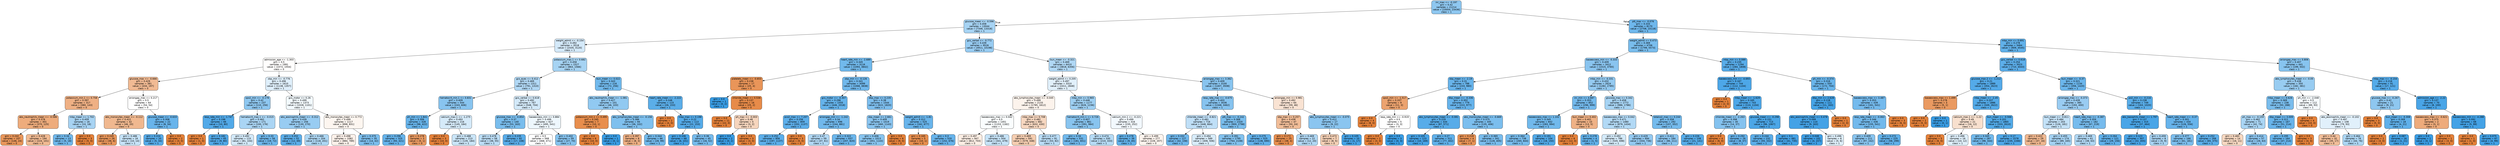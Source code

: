 digraph Tree {
node [shape=box, style="filled, rounded", color="black", fontname="helvetica"] ;
edge [fontname="helvetica"] ;
0 [label="inr_max <= -0.197\ngini = 0.42\nsamples = 21214\nvalue = [10054, 23436]\nclass = 1", fillcolor="#8ec7f0"] ;
1 [label="glucose_mean <= -0.596\ngini = 0.458\nsamples = 13044\nvalue = [7346, 13318]\nclass = 1", fillcolor="#a6d3f3"] ;
0 -> 1 [labeldistance=2.5, labelangle=45, headlabel="True"] ;
2 [label="weight_admit <= -0.154\ngini = 0.492\nsamples = 3518\nvalue = [2435, 3120]\nclass = 1", fillcolor="#d4e9f9"] ;
1 -> 2 ;
3 [label="admission_age <= -1.303\ngini = 0.5\nsamples = 1991\nvalue = [1572, 1554]\nclass = 0", fillcolor="#fffefd"] ;
2 -> 3 ;
4 [label="glucose_max <= -0.666\ngini = 0.429\nsamples = 381\nvalue = [434, 197]\nclass = 0", fillcolor="#f1ba93"] ;
3 -> 4 ;
5 [label="potassium_min.1 <= 0.758\ngini = 0.397\nsamples = 317\nvalue = [380, 143]\nclass = 0", fillcolor="#efb084"] ;
4 -> 5 ;
6 [label="abs_neutrophils_mean <= -0.586\ngini = 0.378\nsamples = 301\nvalue = [370, 125]\nclass = 0", fillcolor="#eeac7c"] ;
5 -> 6 ;
7 [label="gini = 0.242\nsamples = 107\nvalue = [146, 24]\nclass = 0", fillcolor="#e9965a"] ;
6 -> 7 ;
8 [label="gini = 0.428\nsamples = 194\nvalue = [224, 101]\nclass = 0", fillcolor="#f1ba92"] ;
6 -> 8 ;
9 [label="mbp_mean <= 1.702\ngini = 0.459\nsamples = 16\nvalue = [10, 18]\nclass = 1", fillcolor="#a7d3f3"] ;
5 -> 9 ;
10 [label="gini = 0.34\nsamples = 13\nvalue = [5, 18]\nclass = 1", fillcolor="#70b8ec"] ;
9 -> 10 ;
11 [label="gini = 0.0\nsamples = 3\nvalue = [5, 0]\nclass = 0", fillcolor="#e58139"] ;
9 -> 11 ;
12 [label="aniongap_max <= 0.217\ngini = 0.5\nsamples = 64\nvalue = [54, 54]\nclass = 0", fillcolor="#ffffff"] ;
4 -> 12 ;
13 [label="abs_monocytes_mean <= -0.112\ngini = 0.422\nsamples = 42\nvalue = [46, 20]\nclass = 0", fillcolor="#f0b88f"] ;
12 -> 13 ;
14 [label="gini = 0.245\nsamples = 26\nvalue = [36, 6]\nclass = 0", fillcolor="#e9965a"] ;
13 -> 14 ;
15 [label="gini = 0.486\nsamples = 16\nvalue = [10, 14]\nclass = 1", fillcolor="#c6e3f8"] ;
13 -> 15 ;
16 [label="glucose_mean <= -0.633\ngini = 0.308\nsamples = 22\nvalue = [8, 34]\nclass = 1", fillcolor="#68b4eb"] ;
12 -> 16 ;
17 [label="gini = 0.224\nsamples = 20\nvalue = [5, 34]\nclass = 1", fillcolor="#56abe9"] ;
16 -> 17 ;
18 [label="gini = 0.0\nsamples = 2\nvalue = [3, 0]\nclass = 0", fillcolor="#e58139"] ;
16 -> 18 ;
19 [label="sbp_min <= -0.776\ngini = 0.496\nsamples = 1610\nvalue = [1138, 1357]\nclass = 1", fillcolor="#dfeffb"] ;
3 -> 19 ;
20 [label="spo2_min <= -0.178\ngini = 0.42\nsamples = 237\nvalue = [110, 256]\nclass = 1", fillcolor="#8ec7f0"] ;
19 -> 20 ;
21 [label="resp_rate_min <= -1.747\ngini = 0.198\nsamples = 66\nvalue = [10, 80]\nclass = 1", fillcolor="#52a9e8"] ;
20 -> 21 ;
22 [label="gini = 0.0\nsamples = 1\nvalue = [1, 0]\nclass = 0", fillcolor="#e58139"] ;
21 -> 22 ;
23 [label="gini = 0.182\nsamples = 65\nvalue = [9, 80]\nclass = 1", fillcolor="#4fa8e8"] ;
21 -> 23 ;
24 [label="hematocrit_max.1 <= -0.015\ngini = 0.462\nsamples = 171\nvalue = [100, 176]\nclass = 1", fillcolor="#aad5f4"] ;
20 -> 24 ;
25 [label="gini = 0.492\nsamples = 115\nvalue = [81, 104]\nclass = 1", fillcolor="#d3e9f9"] ;
24 -> 25 ;
26 [label="gini = 0.33\nsamples = 56\nvalue = [19, 72]\nclass = 1", fillcolor="#6db7ec"] ;
24 -> 26 ;
27 [label="gcs_motor <= 0.26\ngini = 0.499\nsamples = 1373\nvalue = [1028, 1101]\nclass = 1", fillcolor="#f2f9fd"] ;
19 -> 27 ;
28 [label="abs_eosinophils_mean <= -0.312\ngini = 0.439\nsamples = 256\nvalue = [130, 270]\nclass = 1", fillcolor="#98ccf2"] ;
27 -> 28 ;
29 [label="gini = 0.252\nsamples = 52\nvalue = [12, 69]\nclass = 1", fillcolor="#5baeea"] ;
28 -> 29 ;
30 [label="gini = 0.466\nsamples = 204\nvalue = [118, 201]\nclass = 1", fillcolor="#add7f4"] ;
28 -> 30 ;
31 [label="abs_monocytes_mean <= 0.772\ngini = 0.499\nsamples = 1117\nvalue = [898, 831]\nclass = 0", fillcolor="#fdf6f0"] ;
27 -> 31 ;
32 [label="gini = 0.498\nsamples = 1082\nvalue = [884, 789]\nclass = 0", fillcolor="#fcf1ea"] ;
31 -> 32 ;
33 [label="gini = 0.375\nsamples = 35\nvalue = [14, 42]\nclass = 1", fillcolor="#7bbeee"] ;
31 -> 33 ;
34 [label="potassium_max.1 <= 0.682\ngini = 0.458\nsamples = 1527\nvalue = [863, 1566]\nclass = 1", fillcolor="#a6d3f3"] ;
2 -> 34 ;
35 [label="gcs_eyes <= 0.412\ngini = 0.469\nsamples = 1311\nvalue = [791, 1310]\nclass = 1", fillcolor="#b1d8f5"] ;
34 -> 35 ;
36 [label="hematocrit_min.1 <= 0.831\ngini = 0.409\nsamples = 544\nvalue = [243, 606]\nclass = 1", fillcolor="#88c4ef"] ;
35 -> 36 ;
37 [label="ph_min <= 1.841\ngini = 0.306\nsamples = 328\nvalue = [98, 422]\nclass = 1", fillcolor="#67b4eb"] ;
36 -> 37 ;
38 [label="gini = 0.296\nsamples = 325\nvalue = [93, 421]\nclass = 1", fillcolor="#65b3eb"] ;
37 -> 38 ;
39 [label="gini = 0.278\nsamples = 3\nvalue = [5, 1]\nclass = 0", fillcolor="#ea9a61"] ;
37 -> 39 ;
40 [label="calcium_max.1 <= -1.275\ngini = 0.493\nsamples = 216\nvalue = [145, 184]\nclass = 1", fillcolor="#d5eaf9"] ;
36 -> 40 ;
41 [label="gini = 0.0\nsamples = 3\nvalue = [10, 0]\nclass = 0", fillcolor="#e58139"] ;
40 -> 41 ;
42 [label="gini = 0.488\nsamples = 213\nvalue = [135, 184]\nclass = 1", fillcolor="#cae5f8"] ;
40 -> 42 ;
43 [label="gcs_verbal <= 0.618\ngini = 0.492\nsamples = 767\nvalue = [548, 704]\nclass = 1", fillcolor="#d3e9f9"] ;
35 -> 43 ;
44 [label="glucose_max <= -0.854\ngini = 0.37\nsamples = 140\nvalue = [53, 163]\nclass = 1", fillcolor="#79bded"] ;
43 -> 44 ;
45 [label="gini = 0.478\nsamples = 58\nvalue = [36, 55]\nclass = 1", fillcolor="#bbddf6"] ;
44 -> 45 ;
46 [label="gini = 0.235\nsamples = 82\nvalue = [17, 108]\nclass = 1", fillcolor="#58ace9"] ;
44 -> 46 ;
47 [label="baseexcess_min <= 0.884\ngini = 0.499\nsamples = 627\nvalue = [495, 541]\nclass = 1", fillcolor="#eef7fd"] ;
43 -> 47 ;
48 [label="gini = 0.5\nsamples = 568\nvalue = [468, 471]\nclass = 1", fillcolor="#fefeff"] ;
47 -> 48 ;
49 [label="gini = 0.402\nsamples = 59\nvalue = [27, 70]\nclass = 1", fillcolor="#85c3ef"] ;
47 -> 49 ;
50 [label="bun_mean <= 0.022\ngini = 0.343\nsamples = 216\nvalue = [72, 256]\nclass = 1", fillcolor="#71b9ec"] ;
34 -> 50 ;
51 [label="abs_neutrophils_mean <= -1.081\ngini = 0.427\nsamples = 101\nvalue = [46, 103]\nclass = 1", fillcolor="#91c9f1"] ;
50 -> 51 ;
52 [label="potassium_min.1 <= 0.495\ngini = 0.165\nsamples = 7\nvalue = [10, 1]\nclass = 0", fillcolor="#e88e4d"] ;
51 -> 52 ;
53 [label="gini = 0.0\nsamples = 6\nvalue = [10, 0]\nclass = 0", fillcolor="#e58139"] ;
52 -> 53 ;
54 [label="gini = 0.0\nsamples = 1\nvalue = [0, 1]\nclass = 1", fillcolor="#399de5"] ;
52 -> 54 ;
55 [label="abs_lymphocytes_mean <= -0.156\ngini = 0.386\nsamples = 94\nvalue = [36, 102]\nclass = 1", fillcolor="#7fc0ee"] ;
51 -> 55 ;
56 [label="gini = 0.397\nsamples = 8\nvalue = [8, 3]\nclass = 0", fillcolor="#efb083"] ;
55 -> 56 ;
57 [label="gini = 0.344\nsamples = 86\nvalue = [28, 99]\nclass = 1", fillcolor="#71b9ec"] ;
55 -> 57 ;
58 [label="heart_rate_mean <= -2.222\ngini = 0.248\nsamples = 115\nvalue = [26, 153]\nclass = 1", fillcolor="#5baee9"] ;
50 -> 58 ;
59 [label="gini = 0.0\nsamples = 2\nvalue = [4, 0]\nclass = 0", fillcolor="#e58139"] ;
58 -> 59 ;
60 [label="mbp_max <= 0.198\ngini = 0.22\nsamples = 113\nvalue = [22, 153]\nclass = 1", fillcolor="#55abe9"] ;
58 -> 60 ;
61 [label="gini = 0.106\nsamples = 68\nvalue = [6, 101]\nclass = 1", fillcolor="#45a3e7"] ;
60 -> 61 ;
62 [label="gini = 0.36\nsamples = 45\nvalue = [16, 52]\nclass = 1", fillcolor="#76bbed"] ;
60 -> 62 ;
63 [label="gcs_verbal <= -0.772\ngini = 0.439\nsamples = 9526\nvalue = [4911, 10198]\nclass = 1", fillcolor="#98ccf2"] ;
1 -> 63 ;
64 [label="heart_rate_min <= -2.689\ngini = 0.345\nsamples = 3116\nvalue = [1093, 3842]\nclass = 1", fillcolor="#71b9ec"] ;
63 -> 64 ;
65 [label="platelets_mean <= -0.653\ngini = 0.238\nsamples = 17\nvalue = [25, 4]\nclass = 0", fillcolor="#e99559"] ;
64 -> 65 ;
66 [label="gini = 0.0\nsamples = 1\nvalue = [0, 2]\nclass = 1", fillcolor="#399de5"] ;
65 -> 66 ;
67 [label="chloride_mean <= 0.536\ngini = 0.137\nsamples = 16\nvalue = [25, 2]\nclass = 0", fillcolor="#e78b49"] ;
65 -> 67 ;
68 [label="gini = 0.0\nsamples = 11\nvalue = [22, 0]\nclass = 0", fillcolor="#e58139"] ;
67 -> 68 ;
69 [label="ph_max <= -0.003\ngini = 0.48\nsamples = 5\nvalue = [3, 2]\nclass = 0", fillcolor="#f6d5bd"] ;
67 -> 69 ;
70 [label="gini = 0.0\nsamples = 2\nvalue = [0, 2]\nclass = 1", fillcolor="#399de5"] ;
69 -> 70 ;
71 [label="gini = 0.0\nsamples = 3\nvalue = [3, 0]\nclass = 0", fillcolor="#e58139"] ;
69 -> 71 ;
72 [label="sbp_min <= -0.126\ngini = 0.341\nsamples = 3099\nvalue = [1068, 3838]\nclass = 1", fillcolor="#70b8ec"] ;
64 -> 72 ;
73 [label="gcs_motor <= -0.307\ngini = 0.296\nsamples = 1555\nvalue = [446, 2018]\nclass = 1", fillcolor="#65b3eb"] ;
72 -> 73 ;
74 [label="pco2_max <= 7.207\ngini = 0.256\nsamples = 859\nvalue = [202, 1137]\nclass = 1", fillcolor="#5caeea"] ;
73 -> 74 ;
75 [label="gini = 0.252\nsamples = 856\nvalue = [197, 1137]\nclass = 1", fillcolor="#5baeea"] ;
74 -> 75 ;
76 [label="gini = 0.0\nsamples = 3\nvalue = [5, 0]\nclass = 0", fillcolor="#e58139"] ;
74 -> 76 ;
77 [label="aniongap_min <= -1.242\ngini = 0.34\nsamples = 696\nvalue = [244, 881]\nclass = 1", fillcolor="#70b8ec"] ;
73 -> 77 ;
78 [label="gini = 0.47\nsamples = 59\nvalue = [37, 61]\nclass = 1", fillcolor="#b1d8f5"] ;
77 -> 78 ;
79 [label="gini = 0.322\nsamples = 637\nvalue = [207, 820]\nclass = 1", fillcolor="#6bb6ec"] ;
77 -> 79 ;
80 [label="dbp_max <= 0.235\ngini = 0.38\nsamples = 1544\nvalue = [622, 1820]\nclass = 1", fillcolor="#7dbeee"] ;
72 -> 80 ;
81 [label="sbp_mean <= 2.661\ngini = 0.409\nsamples = 1019\nvalue = [460, 1143]\nclass = 1", fillcolor="#89c4ef"] ;
80 -> 81 ;
82 [label="gini = 0.406\nsamples = 1013\nvalue = [451, 1143]\nclass = 1", fillcolor="#87c4ef"] ;
81 -> 82 ;
83 [label="gini = 0.0\nsamples = 6\nvalue = [9, 0]\nclass = 0", fillcolor="#e58139"] ;
81 -> 83 ;
84 [label="weight_admit <= -1.81\ngini = 0.312\nsamples = 525\nvalue = [162, 677]\nclass = 1", fillcolor="#68b4eb"] ;
80 -> 84 ;
85 [label="gini = 0.165\nsamples = 5\nvalue = [10, 1]\nclass = 0", fillcolor="#e88e4d"] ;
84 -> 85 ;
86 [label="gini = 0.3\nsamples = 520\nvalue = [152, 676]\nclass = 1", fillcolor="#66b3eb"] ;
84 -> 86 ;
87 [label="bun_mean <= -0.321\ngini = 0.469\nsamples = 6410\nvalue = [3818, 6356]\nclass = 1", fillcolor="#b0d8f5"] ;
63 -> 87 ;
88 [label="weight_admit <= 0.205\ngini = 0.497\nsamples = 3310\nvalue = [2411, 2848]\nclass = 1", fillcolor="#e1f0fb"] ;
87 -> 88 ;
89 [label="abs_lymphocytes_mean <= -0.045\ngini = 0.499\nsamples = 2133\nvalue = [1785, 1612]\nclass = 0", fillcolor="#fcf3ec"] ;
88 -> 89 ;
90 [label="baseexcess_max <= 0.042\ngini = 0.5\nsamples = 1451\nvalue = [1153, 1182]\nclass = 1", fillcolor="#fafdfe"] ;
89 -> 90 ;
91 [label="gini = 0.497\nsamples = 947\nvalue = [812, 703]\nclass = 0", fillcolor="#fceee4"] ;
90 -> 91 ;
92 [label="gini = 0.486\nsamples = 504\nvalue = [341, 479]\nclass = 1", fillcolor="#c6e3f8"] ;
90 -> 92 ;
93 [label="mbp_max <= 0.708\ngini = 0.482\nsamples = 682\nvalue = [632, 430]\nclass = 0", fillcolor="#f7d7c0"] ;
89 -> 93 ;
94 [label="gini = 0.469\nsamples = 591\nvalue = [579, 348]\nclass = 0", fillcolor="#f5cdb0"] ;
93 -> 94 ;
95 [label="gini = 0.477\nsamples = 91\nvalue = [53, 82]\nclass = 1", fillcolor="#b9dcf6"] ;
93 -> 95 ;
96 [label="mbp_min <= 0.965\ngini = 0.446\nsamples = 1177\nvalue = [626, 1236]\nclass = 1", fillcolor="#9dcff2"] ;
88 -> 96 ;
97 [label="hematocrit_min.1 <= 0.726\ngini = 0.407\nsamples = 861\nvalue = [391, 984]\nclass = 1", fillcolor="#88c4ef"] ;
96 -> 97 ;
98 [label="gini = 0.34\nsamples = 531\nvalue = [181, 651]\nclass = 1", fillcolor="#70b8ec"] ;
97 -> 98 ;
99 [label="gini = 0.474\nsamples = 330\nvalue = [210, 333]\nclass = 1", fillcolor="#b6dbf5"] ;
97 -> 99 ;
100 [label="calcium_min.1 <= -0.221\ngini = 0.499\nsamples = 316\nvalue = [235, 252]\nclass = 1", fillcolor="#f2f8fd"] ;
96 -> 100 ;
101 [label="gini = 0.278\nsamples = 39\nvalue = [9, 45]\nclass = 1", fillcolor="#61b1ea"] ;
100 -> 101 ;
102 [label="gini = 0.499\nsamples = 277\nvalue = [226, 207]\nclass = 0", fillcolor="#fdf4ee"] ;
100 -> 102 ;
103 [label="aniongap_max <= 3.362\ngini = 0.409\nsamples = 3100\nvalue = [1407, 3508]\nclass = 1", fillcolor="#88c4ef"] ;
87 -> 103 ;
104 [label="resp_rate_max <= -0.675\ngini = 0.403\nsamples = 3036\nvalue = [1348, 3462]\nclass = 1", fillcolor="#86c3ef"] ;
103 -> 104 ;
105 [label="chloride_mean <= -0.821\ngini = 0.481\nsamples = 716\nvalue = [448, 664]\nclass = 1", fillcolor="#bfdff7"] ;
104 -> 105 ;
106 [label="gini = 0.332\nsamples = 127\nvalue = [42, 158]\nclass = 1", fillcolor="#6eb7ec"] ;
105 -> 106 ;
107 [label="gini = 0.494\nsamples = 589\nvalue = [406, 506]\nclass = 1", fillcolor="#d8ecfa"] ;
105 -> 107 ;
108 [label="ptt_max <= -0.242\ngini = 0.368\nsamples = 2320\nvalue = [900, 2798]\nclass = 1", fillcolor="#79bded"] ;
104 -> 108 ;
109 [label="gini = 0.391\nsamples = 1795\nvalue = [764, 2108]\nclass = 1", fillcolor="#81c1ee"] ;
108 -> 109 ;
110 [label="gini = 0.275\nsamples = 525\nvalue = [136, 690]\nclass = 1", fillcolor="#60b0ea"] ;
108 -> 110 ;
111 [label="aniongap_min <= 0.981\ngini = 0.492\nsamples = 64\nvalue = [59, 46]\nclass = 0", fillcolor="#f9e3d3"] ;
103 -> 111 ;
112 [label="sbp_max <= 0.257\ngini = 0.438\nsamples = 47\nvalue = [50, 24]\nclass = 0", fillcolor="#f1bd98"] ;
111 -> 112 ;
113 [label="gini = 0.172\nsamples = 25\nvalue = [38, 4]\nclass = 0", fillcolor="#e88e4e"] ;
112 -> 113 ;
114 [label="gini = 0.469\nsamples = 22\nvalue = [12, 20]\nclass = 1", fillcolor="#b0d8f5"] ;
112 -> 114 ;
115 [label="abs_lymphocytes_mean <= -0.075\ngini = 0.412\nsamples = 17\nvalue = [9, 22]\nclass = 1", fillcolor="#8ac5f0"] ;
111 -> 115 ;
116 [label="gini = 0.473\nsamples = 7\nvalue = [8, 5]\nclass = 0", fillcolor="#f5d0b5"] ;
115 -> 116 ;
117 [label="gini = 0.105\nsamples = 10\nvalue = [1, 17]\nclass = 1", fillcolor="#45a3e7"] ;
115 -> 117 ;
118 [label="ptt_max <= -0.076\ngini = 0.333\nsamples = 8170\nvalue = [2708, 10118]\nclass = 1", fillcolor="#6eb7ec"] ;
0 -> 118 [labeldistance=2.5, labelangle=-45, headlabel="False"] ;
119 [label="weight_admit <= 0.473\ngini = 0.369\nsamples = 4706\nvalue = [1799, 5573]\nclass = 1", fillcolor="#79bded"] ;
118 -> 119 ;
120 [label="baseexcess_min <= -0.333\ngini = 0.409\nsamples = 3412\nvalue = [1515, 3765]\nclass = 1", fillcolor="#89c4ef"] ;
119 -> 120 ;
121 [label="sbp_mean <= -2.19\ngini = 0.31\nsamples = 788\nvalue = [233, 980]\nclass = 1", fillcolor="#68b4eb"] ;
120 -> 121 ;
122 [label="spo2_min <= -1.517\ngini = 0.337\nsamples = 9\nvalue = [11, 3]\nclass = 0", fillcolor="#eca36f"] ;
121 -> 122 ;
123 [label="gini = 0.0\nsamples = 4\nvalue = [8, 0]\nclass = 0", fillcolor="#e58139"] ;
122 -> 123 ;
124 [label="resp_rate_min <= -0.919\ngini = 0.5\nsamples = 5\nvalue = [3, 3]\nclass = 0", fillcolor="#ffffff"] ;
122 -> 124 ;
125 [label="gini = 0.0\nsamples = 2\nvalue = [3, 0]\nclass = 0", fillcolor="#e58139"] ;
124 -> 125 ;
126 [label="gini = 0.0\nsamples = 3\nvalue = [0, 3]\nclass = 1", fillcolor="#399de5"] ;
124 -> 126 ;
127 [label="dbp_mean <= -0.336\ngini = 0.302\nsamples = 779\nvalue = [222, 977]\nclass = 1", fillcolor="#66b3eb"] ;
121 -> 127 ;
128 [label="abs_lymphocytes_mean <= -0.081\ngini = 0.229\nsamples = 434\nvalue = [87, 571]\nclass = 1", fillcolor="#57ace9"] ;
127 -> 128 ;
129 [label="gini = 0.105\nsamples = 123\nvalue = [10, 169]\nclass = 1", fillcolor="#45a3e7"] ;
128 -> 129 ;
130 [label="gini = 0.27\nsamples = 311\nvalue = [77, 402]\nclass = 1", fillcolor="#5fb0ea"] ;
128 -> 130 ;
131 [label="abs_monocytes_mean <= -0.669\ngini = 0.375\nsamples = 345\nvalue = [135, 406]\nclass = 1", fillcolor="#7bbeee"] ;
127 -> 131 ;
132 [label="gini = 0.219\nsamples = 4\nvalue = [7, 1]\nclass = 0", fillcolor="#e99355"] ;
131 -> 132 ;
133 [label="gini = 0.365\nsamples = 341\nvalue = [128, 405]\nclass = 1", fillcolor="#78bced"] ;
131 -> 133 ;
134 [label="mbp_min <= -0.331\ngini = 0.432\nsamples = 2624\nvalue = [1282, 2785]\nclass = 1", fillcolor="#94caf1"] ;
120 -> 134 ;
135 [label="inr_min <= 4.687\ngini = 0.353\nsamples = 852\nvalue = [296, 999]\nclass = 1", fillcolor="#74baed"] ;
134 -> 135 ;
136 [label="baseexcess_max <= 1.102\ngini = 0.345\nsamples = 842\nvalue = [283, 994]\nclass = 1", fillcolor="#71b9ec"] ;
135 -> 136 ;
137 [label="gini = 0.364\nsamples = 738\nvalue = [265, 844]\nclass = 1", fillcolor="#77bced"] ;
136 -> 137 ;
138 [label="gini = 0.191\nsamples = 104\nvalue = [18, 150]\nclass = 1", fillcolor="#51a9e8"] ;
136 -> 138 ;
139 [label="bun_mean <= 0.402\ngini = 0.401\nsamples = 10\nvalue = [13, 5]\nclass = 0", fillcolor="#efb185"] ;
135 -> 139 ;
140 [label="gini = 0.0\nsamples = 6\nvalue = [12, 0]\nclass = 0", fillcolor="#e58139"] ;
139 -> 140 ;
141 [label="gini = 0.278\nsamples = 4\nvalue = [1, 5]\nclass = 1", fillcolor="#61b1ea"] ;
139 -> 141 ;
142 [label="glucose_max <= 0.342\ngini = 0.458\nsamples = 1772\nvalue = [986, 1786]\nclass = 1", fillcolor="#a6d3f3"] ;
134 -> 142 ;
143 [label="baseexcess_max <= 0.042\ngini = 0.471\nsamples = 1480\nvalue = [879, 1434]\nclass = 1", fillcolor="#b2d9f5"] ;
142 -> 143 ;
144 [label="gini = 0.492\nsamples = 786\nvalue = [545, 698]\nclass = 1", fillcolor="#d4eaf9"] ;
143 -> 144 ;
145 [label="gini = 0.429\nsamples = 694\nvalue = [334, 736]\nclass = 1", fillcolor="#93c9f1"] ;
143 -> 145 ;
146 [label="totalco2_max <= 0.244\ngini = 0.358\nsamples = 292\nvalue = [107, 352]\nclass = 1", fillcolor="#75bbed"] ;
142 -> 146 ;
147 [label="gini = 0.411\nsamples = 184\nvalue = [86, 211]\nclass = 1", fillcolor="#8ac5f0"] ;
146 -> 147 ;
148 [label="gini = 0.226\nsamples = 108\nvalue = [21, 141]\nclass = 1", fillcolor="#56ace9"] ;
146 -> 148 ;
149 [label="mbp_min <= 0.089\ngini = 0.235\nsamples = 1294\nvalue = [284, 1808]\nclass = 1", fillcolor="#58ace9"] ;
119 -> 149 ;
150 [label="baseexcess_min <= -4.693\ngini = 0.167\nsamples = 744\nvalue = [112, 1104]\nclass = 1", fillcolor="#4da7e8"] ;
149 -> 150 ;
151 [label="gini = 0.0\nsamples = 1\nvalue = [2, 0]\nclass = 0", fillcolor="#e58139"] ;
150 -> 151 ;
152 [label="mbp_mean <= -1.629\ngini = 0.165\nsamples = 743\nvalue = [110, 1104]\nclass = 1", fillcolor="#4da7e8"] ;
150 -> 152 ;
153 [label="chloride_mean <= -2.263\ngini = 0.398\nsamples = 30\nvalue = [14, 37]\nclass = 1", fillcolor="#84c2ef"] ;
152 -> 153 ;
154 [label="gini = 0.0\nsamples = 4\nvalue = [6, 0]\nclass = 0", fillcolor="#e58139"] ;
153 -> 154 ;
155 [label="gini = 0.292\nsamples = 26\nvalue = [8, 37]\nclass = 1", fillcolor="#64b2eb"] ;
153 -> 155 ;
156 [label="glucose_mean <= -0.298\ngini = 0.151\nsamples = 713\nvalue = [96, 1067]\nclass = 1", fillcolor="#4ba6e7"] ;
152 -> 156 ;
157 [label="gini = 0.244\nsamples = 232\nvalue = [55, 332]\nclass = 1", fillcolor="#5aade9"] ;
156 -> 157 ;
158 [label="gini = 0.1\nsamples = 481\nvalue = [41, 735]\nclass = 1", fillcolor="#44a2e6"] ;
156 -> 158 ;
159 [label="ph_min <= -0.374\ngini = 0.316\nsamples = 550\nvalue = [172, 704]\nclass = 1", fillcolor="#69b5eb"] ;
149 -> 159 ;
160 [label="dbp_min <= 2.628\ngini = 0.118\nsamples = 111\nvalue = [11, 163]\nclass = 1", fillcolor="#46a4e7"] ;
159 -> 160 ;
161 [label="abs_eosinophils_mean <= 0.478\ngini = 0.099\nsamples = 110\nvalue = [9, 163]\nclass = 1", fillcolor="#44a2e6"] ;
160 -> 161 ;
162 [label="gini = 0.048\nsamples = 102\nvalue = [4, 157]\nclass = 1", fillcolor="#3e9fe6"] ;
161 -> 162 ;
163 [label="gini = 0.496\nsamples = 8\nvalue = [5, 6]\nclass = 1", fillcolor="#deeffb"] ;
161 -> 163 ;
164 [label="gini = 0.0\nsamples = 1\nvalue = [2, 0]\nclass = 0", fillcolor="#e58139"] ;
160 -> 164 ;
165 [label="baseexcess_max <= 3.487\ngini = 0.353\nsamples = 439\nvalue = [161, 541]\nclass = 1", fillcolor="#74baed"] ;
159 -> 165 ;
166 [label="resp_rate_mean <= -0.063\ngini = 0.346\nsamples = 436\nvalue = [155, 541]\nclass = 1", fillcolor="#72b9ec"] ;
165 -> 166 ;
167 [label="gini = 0.409\nsamples = 211\nvalue = [97, 242]\nclass = 1", fillcolor="#88c4ef"] ;
166 -> 167 ;
168 [label="gini = 0.272\nsamples = 225\nvalue = [58, 299]\nclass = 1", fillcolor="#5fb0ea"] ;
166 -> 168 ;
169 [label="gini = 0.0\nsamples = 3\nvalue = [6, 0]\nclass = 0", fillcolor="#e58139"] ;
165 -> 169 ;
170 [label="mbp_min <= 0.691\ngini = 0.278\nsamples = 3464\nvalue = [909, 4545]\nclass = 1", fillcolor="#61b1ea"] ;
118 -> 170 ;
171 [label="gcs_verbal <= 0.618\ngini = 0.254\nsamples = 3023\nvalue = [710, 4043]\nclass = 1", fillcolor="#5caeea"] ;
170 -> 171 ;
172 [label="glucose_max.2 <= -1.212\ngini = 0.21\nsamples = 1889\nvalue = [354, 2623]\nclass = 1", fillcolor="#54aae9"] ;
171 -> 172 ;
173 [label="baseexcess_max <= 1.499\ngini = 0.278\nsamples = 3\nvalue = [5, 1]\nclass = 0", fillcolor="#ea9a61"] ;
172 -> 173 ;
174 [label="gini = 0.0\nsamples = 2\nvalue = [5, 0]\nclass = 0", fillcolor="#e58139"] ;
173 -> 174 ;
175 [label="gini = 0.0\nsamples = 1\nvalue = [0, 1]\nclass = 1", fillcolor="#399de5"] ;
173 -> 175 ;
176 [label="mbp_mean <= -2.45\ngini = 0.207\nsamples = 1886\nvalue = [349, 2622]\nclass = 1", fillcolor="#53aae8"] ;
172 -> 176 ;
177 [label="calcium_max.1 <= -1.22\ngini = 0.49\nsamples = 21\nvalue = [16, 12]\nclass = 0", fillcolor="#f8e0ce"] ;
176 -> 177 ;
178 [label="gini = 0.0\nsamples = 5\nvalue = [6, 0]\nclass = 0", fillcolor="#e58139"] ;
177 -> 178 ;
179 [label="gini = 0.496\nsamples = 16\nvalue = [10, 12]\nclass = 1", fillcolor="#deeffb"] ;
177 -> 179 ;
180 [label="bun_mean <= -0.566\ngini = 0.201\nsamples = 1865\nvalue = [333, 2610]\nclass = 1", fillcolor="#52aae8"] ;
176 -> 180 ;
181 [label="gini = 0.345\nsamples = 287\nvalue = [98, 344]\nclass = 1", fillcolor="#71b9ec"] ;
180 -> 181 ;
182 [label="gini = 0.17\nsamples = 1578\nvalue = [235, 2266]\nclass = 1", fillcolor="#4ea7e8"] ;
180 -> 182 ;
183 [label="bun_mean <= -0.37\ngini = 0.321\nsamples = 1134\nvalue = [356, 1420]\nclass = 1", fillcolor="#6bb6ec"] ;
171 -> 183 ;
184 [label="aniongap_max <= -0.373\ngini = 0.439\nsamples = 385\nvalue = [193, 400]\nclass = 1", fillcolor="#99ccf2"] ;
183 -> 184 ;
185 [label="bun_mean <= -0.811\ngini = 0.484\nsamples = 203\nvalue = [126, 181]\nclass = 1", fillcolor="#c3e1f7"] ;
184 -> 185 ;
186 [label="gini = 0.422\nsamples = 29\nvalue = [37, 16]\nclass = 0", fillcolor="#f0b78f"] ;
185 -> 186 ;
187 [label="gini = 0.455\nsamples = 174\nvalue = [89, 165]\nclass = 1", fillcolor="#a4d2f3"] ;
185 -> 187 ;
188 [label="heart_rate_max <= -0.387\ngini = 0.359\nsamples = 182\nvalue = [67, 219]\nclass = 1", fillcolor="#76bbed"] ;
184 -> 188 ;
189 [label="gini = 0.469\nsamples = 61\nvalue = [38, 63]\nclass = 1", fillcolor="#b0d8f5"] ;
188 -> 189 ;
190 [label="gini = 0.264\nsamples = 121\nvalue = [29, 156]\nclass = 1", fillcolor="#5eafea"] ;
188 -> 190 ;
191 [label="po2_min <= -0.216\ngini = 0.238\nsamples = 749\nvalue = [163, 1020]\nclass = 1", fillcolor="#59ade9"] ;
183 -> 191 ;
192 [label="abs_basophils_mean <= 1.797\ngini = 0.137\nsamples = 315\nvalue = [37, 464]\nclass = 1", fillcolor="#49a5e7"] ;
191 -> 192 ;
193 [label="gini = 0.123\nsamples = 307\nvalue = [32, 455]\nclass = 1", fillcolor="#47a4e7"] ;
192 -> 193 ;
194 [label="gini = 0.459\nsamples = 8\nvalue = [5, 9]\nclass = 1", fillcolor="#a7d3f3"] ;
192 -> 194 ;
195 [label="heart_rate_mean <= -0.37\ngini = 0.301\nsamples = 434\nvalue = [126, 556]\nclass = 1", fillcolor="#66b3eb"] ;
191 -> 195 ;
196 [label="gini = 0.377\nsamples = 166\nvalue = [61, 181]\nclass = 1", fillcolor="#7cbeee"] ;
195 -> 196 ;
197 [label="gini = 0.252\nsamples = 268\nvalue = [65, 375]\nclass = 1", fillcolor="#5baeea"] ;
195 -> 197 ;
198 [label="aniongap_max <= 0.806\ngini = 0.407\nsamples = 441\nvalue = [199, 502]\nclass = 1", fillcolor="#87c4ef"] ;
170 -> 198 ;
199 [label="abs_lymphocytes_mean <= -0.05\ngini = 0.438\nsamples = 350\nvalue = [182, 381]\nclass = 1", fillcolor="#98ccf1"] ;
198 -> 199 ;
200 [label="mbp_mean <= 0.626\ngini = 0.369\nsamples = 238\nvalue = [93, 288]\nclass = 1", fillcolor="#79bded"] ;
199 -> 200 ;
201 [label="ph_max <= -0.159\ngini = 0.462\nsamples = 71\nvalue = [42, 74]\nclass = 1", fillcolor="#a9d5f4"] ;
200 -> 201 ;
202 [label="gini = 0.483\nsamples = 14\nvalue = [16, 11]\nclass = 0", fillcolor="#f7d8c1"] ;
201 -> 202 ;
203 [label="gini = 0.414\nsamples = 57\nvalue = [26, 63]\nclass = 1", fillcolor="#8bc5f0"] ;
201 -> 203 ;
204 [label="dbp_mean <= 3.009\ngini = 0.311\nsamples = 167\nvalue = [51, 214]\nclass = 1", fillcolor="#68b4eb"] ;
200 -> 204 ;
205 [label="gini = 0.295\nsamples = 164\nvalue = [47, 214]\nclass = 1", fillcolor="#64b3eb"] ;
204 -> 205 ;
206 [label="gini = 0.0\nsamples = 3\nvalue = [4, 0]\nclass = 0", fillcolor="#e58139"] ;
204 -> 206 ;
207 [label="ph_min <= -2.048\ngini = 0.5\nsamples = 112\nvalue = [89, 93]\nclass = 1", fillcolor="#f6fbfe"] ;
199 -> 207 ;
208 [label="gini = 0.0\nsamples = 4\nvalue = [10, 0]\nclass = 0", fillcolor="#e58139"] ;
207 -> 208 ;
209 [label="abs_eosinophils_mean <= -0.102\ngini = 0.497\nsamples = 108\nvalue = [79, 93]\nclass = 1", fillcolor="#e1f0fb"] ;
207 -> 209 ;
210 [label="gini = 0.44\nsamples = 32\nvalue = [35, 17]\nclass = 0", fillcolor="#f2be99"] ;
209 -> 210 ;
211 [label="gini = 0.464\nsamples = 76\nvalue = [44, 76]\nclass = 1", fillcolor="#acd6f4"] ;
209 -> 211 ;
212 [label="mbp_max <= -0.154\ngini = 0.216\nsamples = 91\nvalue = [17, 121]\nclass = 1", fillcolor="#55abe9"] ;
198 -> 212 ;
213 [label="glucose_max <= -0.267\ngini = 0.42\nsamples = 21\nvalue = [9, 21]\nclass = 1", fillcolor="#8ec7f0"] ;
212 -> 213 ;
214 [label="gini = 0.0\nsamples = 3\nvalue = [5, 0]\nclass = 0", fillcolor="#e58139"] ;
213 -> 214 ;
215 [label="bun_mean <= -0.308\ngini = 0.269\nsamples = 18\nvalue = [4, 21]\nclass = 1", fillcolor="#5fb0ea"] ;
213 -> 215 ;
216 [label="gini = 0.0\nsamples = 2\nvalue = [3, 0]\nclass = 0", fillcolor="#e58139"] ;
215 -> 216 ;
217 [label="gini = 0.087\nsamples = 16\nvalue = [1, 21]\nclass = 1", fillcolor="#42a2e6"] ;
215 -> 217 ;
218 [label="admission_age <= -2.22\ngini = 0.137\nsamples = 70\nvalue = [8, 100]\nclass = 1", fillcolor="#49a5e7"] ;
212 -> 218 ;
219 [label="baseexcess_max <= -0.621\ngini = 0.375\nsamples = 2\nvalue = [3, 1]\nclass = 0", fillcolor="#eeab7b"] ;
218 -> 219 ;
220 [label="gini = 0.0\nsamples = 1\nvalue = [0, 1]\nclass = 1", fillcolor="#399de5"] ;
219 -> 220 ;
221 [label="gini = 0.0\nsamples = 1\nvalue = [3, 0]\nclass = 0", fillcolor="#e58139"] ;
219 -> 221 ;
222 [label="baseexcess_min <= -4.288\ngini = 0.092\nsamples = 68\nvalue = [5, 99]\nclass = 1", fillcolor="#43a2e6"] ;
218 -> 222 ;
223 [label="gini = 0.0\nsamples = 1\nvalue = [1, 0]\nclass = 0", fillcolor="#e58139"] ;
222 -> 223 ;
224 [label="gini = 0.075\nsamples = 67\nvalue = [4, 99]\nclass = 1", fillcolor="#41a1e6"] ;
222 -> 224 ;
}